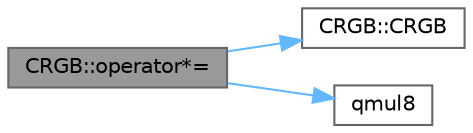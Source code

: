 digraph "CRGB::operator*="
{
 // LATEX_PDF_SIZE
  bgcolor="transparent";
  edge [fontname=Helvetica,fontsize=10,labelfontname=Helvetica,labelfontsize=10];
  node [fontname=Helvetica,fontsize=10,shape=box,height=0.2,width=0.4];
  rankdir="LR";
  Node1 [id="Node000001",label="CRGB::operator*=",height=0.2,width=0.4,color="gray40", fillcolor="grey60", style="filled", fontcolor="black",tooltip="Multiply each of the channels by a constant, saturating each channel at 0xFF."];
  Node1 -> Node2 [id="edge1_Node000001_Node000002",color="steelblue1",style="solid",tooltip=" "];
  Node2 [id="Node000002",label="CRGB::CRGB",height=0.2,width=0.4,color="grey40", fillcolor="white", style="filled",URL="$d7/d82/struct_c_r_g_b_a08d8e05a3fcdb88dedb886cad9cbd3fa.html#a08d8e05a3fcdb88dedb886cad9cbd3fa",tooltip="Default constructor."];
  Node1 -> Node3 [id="edge2_Node000001_Node000003",color="steelblue1",style="solid",tooltip=" "];
  Node3 [id="Node000003",label="qmul8",height=0.2,width=0.4,color="grey40", fillcolor="white", style="filled",URL="$d5/d98/group___math_ga17d0d692de142f4d4379b8cc899eaefb.html#ga17d0d692de142f4d4379b8cc899eaefb",tooltip="8x8 bit multiplication with 8-bit result, saturating at 0xFF."];
}
